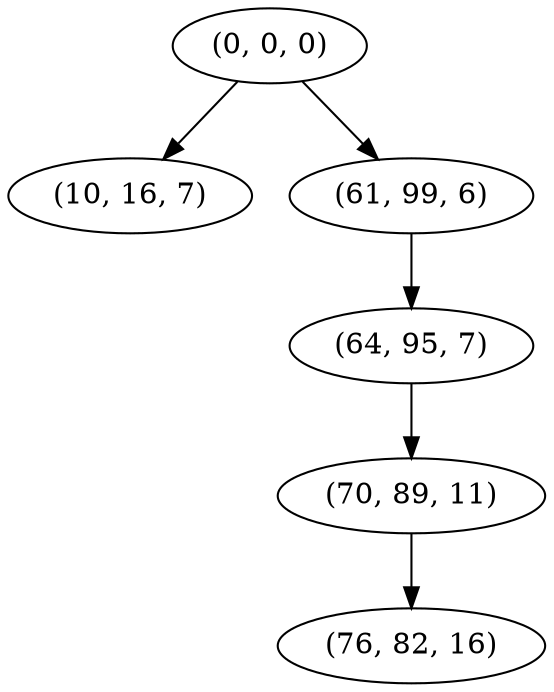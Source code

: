 digraph tree {
    "(0, 0, 0)";
    "(10, 16, 7)";
    "(61, 99, 6)";
    "(64, 95, 7)";
    "(70, 89, 11)";
    "(76, 82, 16)";
    "(0, 0, 0)" -> "(10, 16, 7)";
    "(0, 0, 0)" -> "(61, 99, 6)";
    "(61, 99, 6)" -> "(64, 95, 7)";
    "(64, 95, 7)" -> "(70, 89, 11)";
    "(70, 89, 11)" -> "(76, 82, 16)";
}
